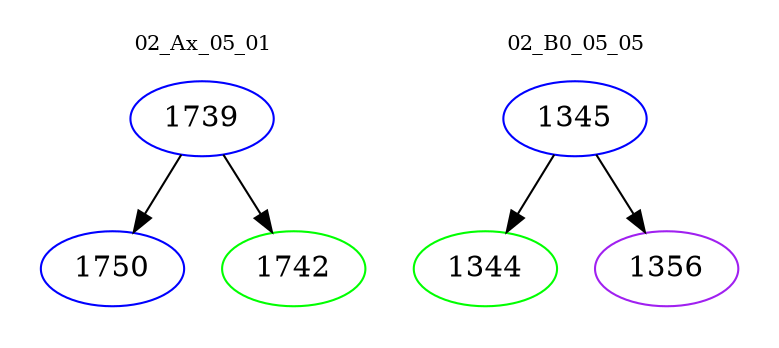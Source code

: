 digraph{
subgraph cluster_0 {
color = white
label = "02_Ax_05_01";
fontsize=10;
T0_1739 [label="1739", color="blue"]
T0_1739 -> T0_1750 [color="black"]
T0_1750 [label="1750", color="blue"]
T0_1739 -> T0_1742 [color="black"]
T0_1742 [label="1742", color="green"]
}
subgraph cluster_1 {
color = white
label = "02_B0_05_05";
fontsize=10;
T1_1345 [label="1345", color="blue"]
T1_1345 -> T1_1344 [color="black"]
T1_1344 [label="1344", color="green"]
T1_1345 -> T1_1356 [color="black"]
T1_1356 [label="1356", color="purple"]
}
}
